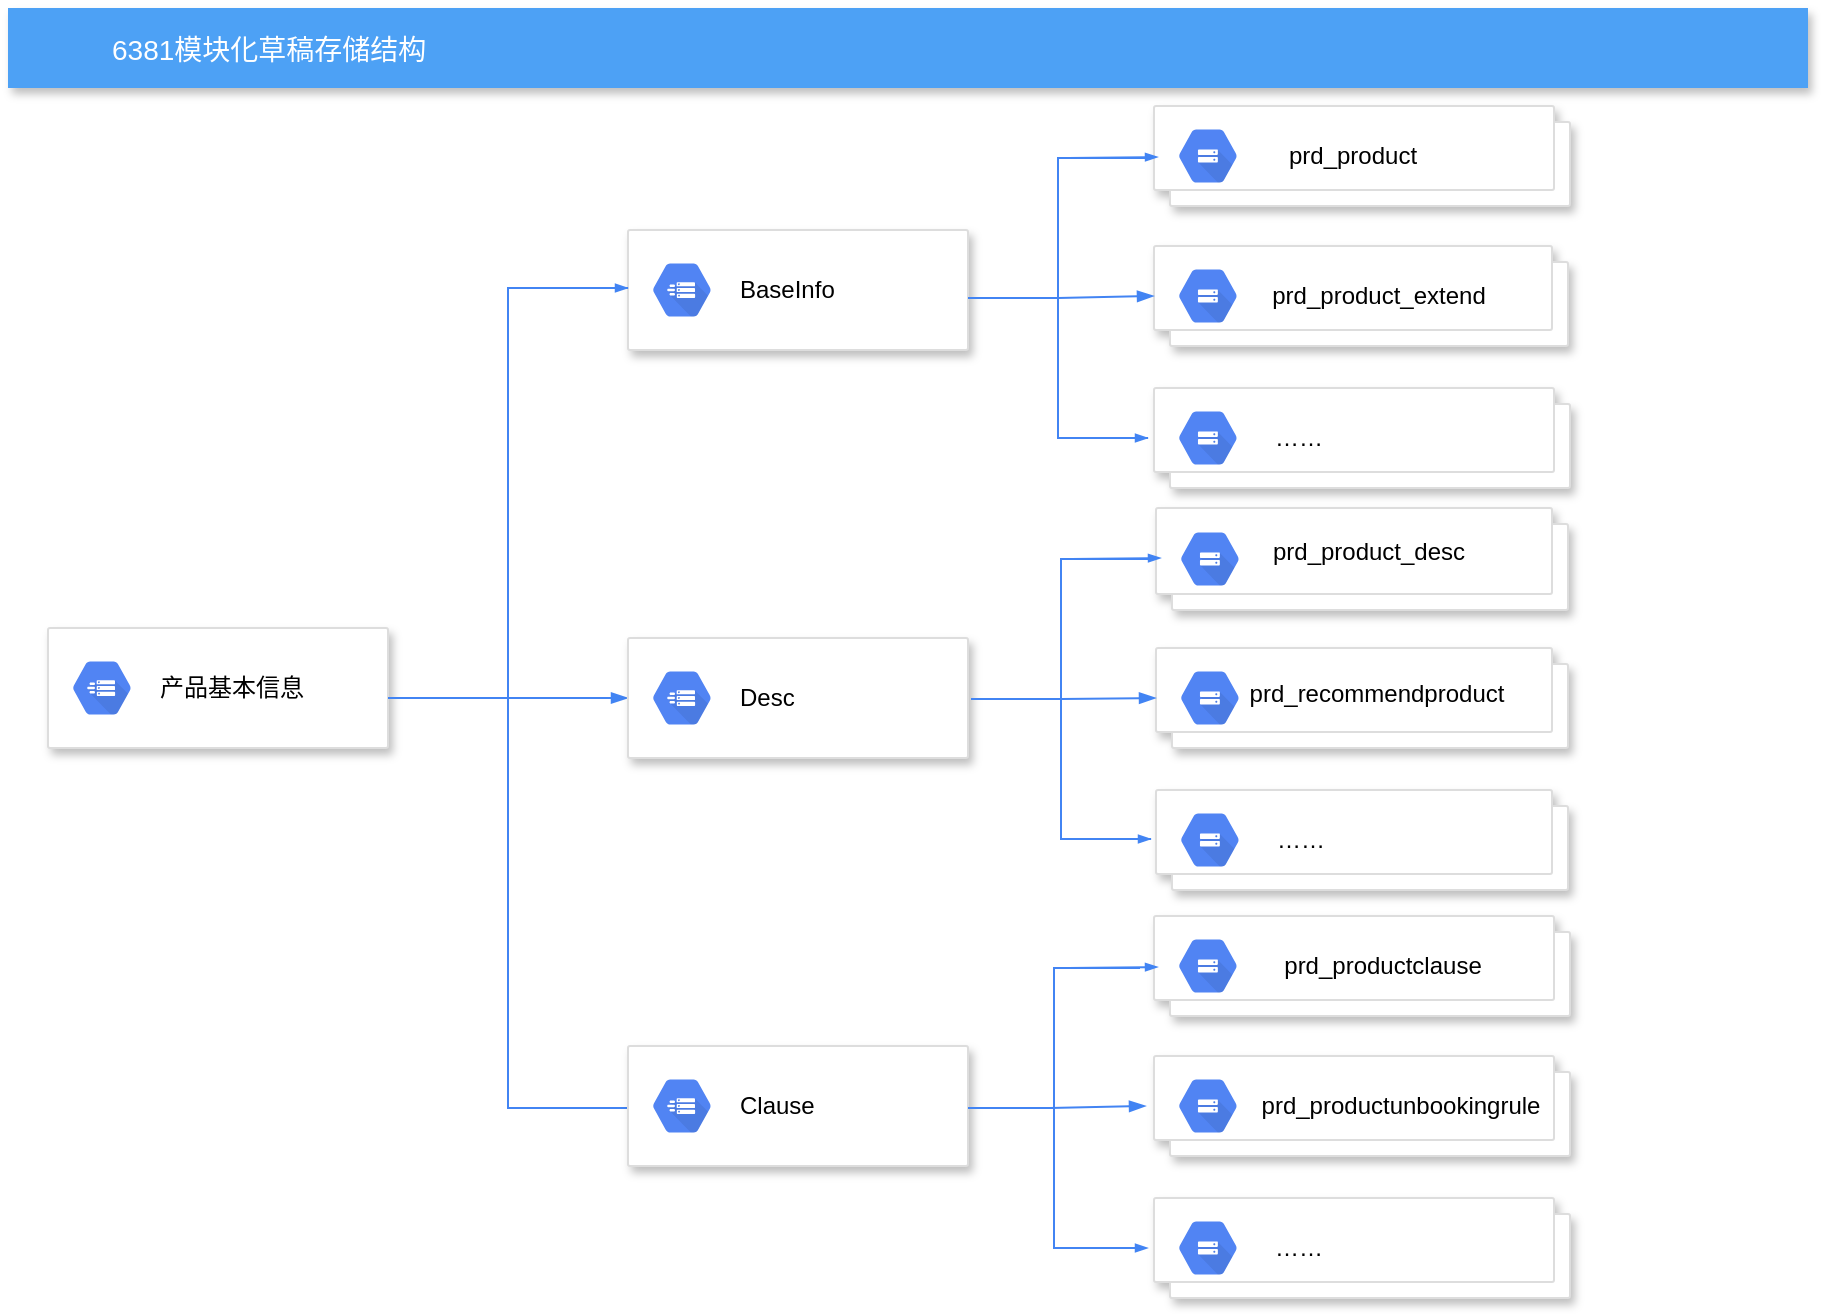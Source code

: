 <mxfile version="10.8.0" type="github"><diagram id="lGymG6Taic0nWRn3iKOK" name="Page-1"><mxGraphModel dx="1154" dy="685" grid="1" gridSize="10" guides="1" tooltips="1" connect="1" arrows="1" fold="1" page="1" pageScale="1" pageWidth="827" pageHeight="1169" math="0" shadow="0"><root><mxCell id="0"/><mxCell id="1" parent="0"/><mxCell id="Xzw5Sf6Om3aQxDZaikz_-7" value="6381模块化草稿存储结构" style="fillColor=#4DA1F5;strokeColor=none;shadow=1;gradientColor=none;fontSize=14;align=left;spacingLeft=50;fontColor=#ffffff;" vertex="1" parent="1"><mxGeometry x="10" y="160" width="900" height="40" as="geometry"/></mxCell><mxCell id="Xzw5Sf6Om3aQxDZaikz_-33" value="" style="strokeColor=#dddddd;fillColor=#ffffff;shadow=1;strokeWidth=1;rounded=1;absoluteArcSize=1;arcSize=2;" vertex="1" parent="1"><mxGeometry x="320" y="271" width="170" height="60" as="geometry"/></mxCell><mxCell id="Xzw5Sf6Om3aQxDZaikz_-34" value="&lt;font color=&quot;#000000&quot;&gt;BaseInfo&lt;/font&gt;" style="dashed=0;connectable=0;html=1;fillColor=#5184F3;strokeColor=none;shape=mxgraph.gcp2.hexIcon;prIcon=transfer_appliance;part=1;labelPosition=right;verticalLabelPosition=middle;align=left;verticalAlign=middle;spacingLeft=5;fontColor=#999999;fontSize=12;" vertex="1" parent="Xzw5Sf6Om3aQxDZaikz_-33"><mxGeometry y="0.5" width="44" height="39" relative="1" as="geometry"><mxPoint x="5" y="-19.5" as="offset"/></mxGeometry></mxCell><mxCell id="Xzw5Sf6Om3aQxDZaikz_-60" value="" style="edgeStyle=none;rounded=0;orthogonalLoop=1;jettySize=auto;html=1;strokeWidth=1;" edge="1" parent="1" target="Xzw5Sf6Om3aQxDZaikz_-58"><mxGeometry relative="1" as="geometry"><mxPoint x="320" y="505" as="sourcePoint"/></mxGeometry></mxCell><mxCell id="Xzw5Sf6Om3aQxDZaikz_-61" style="edgeStyle=none;rounded=0;orthogonalLoop=1;jettySize=auto;html=1;strokeWidth=1;" edge="1" parent="1" target="Xzw5Sf6Om3aQxDZaikz_-58"><mxGeometry relative="1" as="geometry"><mxPoint x="320" y="505" as="sourcePoint"/></mxGeometry></mxCell><mxCell id="Xzw5Sf6Om3aQxDZaikz_-39" value="" style="strokeColor=#dddddd;fillColor=#ffffff;shadow=1;strokeWidth=1;rounded=1;absoluteArcSize=1;arcSize=2;" vertex="1" parent="1"><mxGeometry x="30" y="470" width="170" height="60" as="geometry"/></mxCell><mxCell id="Xzw5Sf6Om3aQxDZaikz_-40" value="&lt;font color=&quot;#000000&quot;&gt;产品基本信息&lt;/font&gt;" style="dashed=0;connectable=0;html=1;fillColor=#5184F3;strokeColor=none;shape=mxgraph.gcp2.hexIcon;prIcon=transfer_appliance;part=1;labelPosition=right;verticalLabelPosition=middle;align=left;verticalAlign=middle;spacingLeft=5;fontColor=#999999;fontSize=12;" vertex="1" parent="Xzw5Sf6Om3aQxDZaikz_-39"><mxGeometry y="0.5" width="44" height="39" relative="1" as="geometry"><mxPoint x="5" y="-19.5" as="offset"/></mxGeometry></mxCell><mxCell id="Xzw5Sf6Om3aQxDZaikz_-47" value="" style="shape=mxgraph.gcp2.doubleRect;strokeColor=#dddddd;fillColor=#ffffff;shadow=1;strokeWidth=1;" vertex="1" parent="1"><mxGeometry x="583" y="209" width="208" height="50" as="geometry"/></mxCell><mxCell id="Xzw5Sf6Om3aQxDZaikz_-48" value="" style="dashed=0;connectable=0;html=1;fillColor=#5184F3;strokeColor=none;shape=mxgraph.gcp2.hexIcon;prIcon=cloud_storage;part=1;labelPosition=right;verticalLabelPosition=middle;align=left;verticalAlign=middle;spacingLeft=5;fontColor=#999999;fontSize=12;" vertex="1" parent="Xzw5Sf6Om3aQxDZaikz_-47"><mxGeometry y="0.5" width="44" height="39" relative="1" as="geometry"><mxPoint x="5" y="-19.5" as="offset"/></mxGeometry></mxCell><mxCell id="Xzw5Sf6Om3aQxDZaikz_-51" value="prd_product" style="text;html=1;resizable=0;autosize=1;align=center;verticalAlign=middle;points=[];fillColor=none;strokeColor=none;rounded=0;" vertex="1" parent="Xzw5Sf6Om3aQxDZaikz_-47"><mxGeometry x="59.429" y="15" width="80" height="20" as="geometry"/></mxCell><mxCell id="Xzw5Sf6Om3aQxDZaikz_-52" value="" style="shape=mxgraph.gcp2.doubleRect;strokeColor=#dddddd;fillColor=#ffffff;shadow=1;strokeWidth=1;" vertex="1" parent="1"><mxGeometry x="583" y="279" width="207" height="50" as="geometry"/></mxCell><mxCell id="Xzw5Sf6Om3aQxDZaikz_-53" value="" style="dashed=0;connectable=0;html=1;fillColor=#5184F3;strokeColor=none;shape=mxgraph.gcp2.hexIcon;prIcon=cloud_storage;part=1;labelPosition=right;verticalLabelPosition=middle;align=left;verticalAlign=middle;spacingLeft=5;fontColor=#999999;fontSize=12;" vertex="1" parent="Xzw5Sf6Om3aQxDZaikz_-52"><mxGeometry y="0.5" width="44" height="39" relative="1" as="geometry"><mxPoint x="5" y="-19.5" as="offset"/></mxGeometry></mxCell><mxCell id="Xzw5Sf6Om3aQxDZaikz_-54" value="prd_product_extend" style="text;html=1;resizable=0;autosize=1;align=center;verticalAlign=middle;points=[];fillColor=none;strokeColor=none;rounded=0;" vertex="1" parent="Xzw5Sf6Om3aQxDZaikz_-52"><mxGeometry x="51.75" y="15" width="120" height="20" as="geometry"/></mxCell><mxCell id="Xzw5Sf6Om3aQxDZaikz_-55" value="" style="shape=mxgraph.gcp2.doubleRect;strokeColor=#dddddd;fillColor=#ffffff;shadow=1;strokeWidth=1;" vertex="1" parent="1"><mxGeometry x="583" y="350" width="208" height="50" as="geometry"/></mxCell><mxCell id="Xzw5Sf6Om3aQxDZaikz_-56" value="" style="dashed=0;connectable=0;html=1;fillColor=#5184F3;strokeColor=none;shape=mxgraph.gcp2.hexIcon;prIcon=cloud_storage;part=1;labelPosition=right;verticalLabelPosition=middle;align=left;verticalAlign=middle;spacingLeft=5;fontColor=#999999;fontSize=12;" vertex="1" parent="Xzw5Sf6Om3aQxDZaikz_-55"><mxGeometry y="0.5" width="44" height="39" relative="1" as="geometry"><mxPoint x="5" y="-19.5" as="offset"/></mxGeometry></mxCell><mxCell id="Xzw5Sf6Om3aQxDZaikz_-57" value="……" style="text;html=1;resizable=0;autosize=1;align=center;verticalAlign=middle;points=[];fillColor=none;strokeColor=none;rounded=0;" vertex="1" parent="Xzw5Sf6Om3aQxDZaikz_-55"><mxGeometry x="52.0" y="15" width="40" height="20" as="geometry"/></mxCell><mxCell id="Xzw5Sf6Om3aQxDZaikz_-58" value="" style="strokeWidth=1;html=1;shape=mxgraph.flowchart.annotation_2;align=left;pointerEvents=1;fillColor=#FFFFFF;strokeColor=#4284F3;" vertex="1" parent="1"><mxGeometry x="200" y="300" width="120" height="410" as="geometry"/></mxCell><mxCell id="Xzw5Sf6Om3aQxDZaikz_-62" value="" style="edgeStyle=orthogonalEdgeStyle;fontSize=12;html=1;endArrow=blockThin;endFill=1;rounded=0;strokeWidth=1;dashed=0;strokeColor=#4284F3;" edge="1" parent="1"><mxGeometry width="100" relative="1" as="geometry"><mxPoint x="260" y="505" as="sourcePoint"/><mxPoint x="320" y="505" as="targetPoint"/></mxGeometry></mxCell><mxCell id="Xzw5Sf6Om3aQxDZaikz_-63" value="" style="edgeStyle=orthogonalEdgeStyle;fontSize=12;html=1;endArrow=blockThin;endFill=1;rounded=0;strokeWidth=1;endSize=4;startSize=4;dashed=0;strokeColor=#4284F3;" edge="1" parent="1"><mxGeometry width="100" relative="1" as="geometry"><mxPoint x="260" y="300" as="sourcePoint"/><mxPoint x="320" y="300" as="targetPoint"/></mxGeometry></mxCell><mxCell id="Xzw5Sf6Om3aQxDZaikz_-64" value="" style="strokeWidth=1;html=1;shape=mxgraph.flowchart.annotation_2;align=left;pointerEvents=1;fillColor=#FFFFFF;strokeColor=#4284F3;" vertex="1" parent="1"><mxGeometry x="490" y="235" width="90" height="140" as="geometry"/></mxCell><mxCell id="Xzw5Sf6Om3aQxDZaikz_-65" value="" style="fontSize=12;html=1;endArrow=blockThin;endFill=1;rounded=0;strokeWidth=1;dashed=0;strokeColor=#4284F3;entryX=0;entryY=0.5;entryDx=0;entryDy=0;" edge="1" parent="1" target="Xzw5Sf6Om3aQxDZaikz_-52"><mxGeometry width="100" relative="1" as="geometry"><mxPoint x="535" y="305" as="sourcePoint"/><mxPoint x="580" y="305" as="targetPoint"/></mxGeometry></mxCell><mxCell id="Xzw5Sf6Om3aQxDZaikz_-66" value="" style="edgeStyle=orthogonalEdgeStyle;fontSize=12;html=1;endArrow=blockThin;endFill=1;rounded=0;strokeWidth=1;endSize=4;startSize=4;dashed=0;strokeColor=#4284F3;" edge="1" parent="1"><mxGeometry width="100" relative="1" as="geometry"><mxPoint x="540" y="375" as="sourcePoint"/><mxPoint x="580" y="375" as="targetPoint"/></mxGeometry></mxCell><mxCell id="Xzw5Sf6Om3aQxDZaikz_-67" value="" style="fontSize=12;html=1;endArrow=blockThin;endFill=1;rounded=0;strokeWidth=1;endSize=4;startSize=4;dashed=0;strokeColor=#4284F3;" edge="1" parent="1"><mxGeometry width="100" relative="1" as="geometry"><mxPoint x="540" y="235" as="sourcePoint"/><mxPoint x="585" y="234.5" as="targetPoint"/></mxGeometry></mxCell><mxCell id="Xzw5Sf6Om3aQxDZaikz_-68" value="" style="strokeColor=#dddddd;fillColor=#ffffff;shadow=1;strokeWidth=1;rounded=1;absoluteArcSize=1;arcSize=2;" vertex="1" parent="1"><mxGeometry x="320" y="475" width="170" height="60" as="geometry"/></mxCell><mxCell id="Xzw5Sf6Om3aQxDZaikz_-69" value="&lt;font color=&quot;#000000&quot;&gt;Desc&lt;/font&gt;" style="dashed=0;connectable=0;html=1;fillColor=#5184F3;strokeColor=none;shape=mxgraph.gcp2.hexIcon;prIcon=transfer_appliance;part=1;labelPosition=right;verticalLabelPosition=middle;align=left;verticalAlign=middle;spacingLeft=5;fontColor=#999999;fontSize=12;" vertex="1" parent="Xzw5Sf6Om3aQxDZaikz_-68"><mxGeometry y="0.5" width="44" height="39" relative="1" as="geometry"><mxPoint x="5" y="-19.5" as="offset"/></mxGeometry></mxCell><mxCell id="Xzw5Sf6Om3aQxDZaikz_-70" value="" style="shape=mxgraph.gcp2.doubleRect;strokeColor=#dddddd;fillColor=#ffffff;shadow=1;strokeWidth=1;" vertex="1" parent="1"><mxGeometry x="584" y="410" width="206" height="51" as="geometry"/></mxCell><mxCell id="Xzw5Sf6Om3aQxDZaikz_-71" value="" style="dashed=0;connectable=0;html=1;fillColor=#5184F3;strokeColor=none;shape=mxgraph.gcp2.hexIcon;prIcon=cloud_storage;part=1;labelPosition=right;verticalLabelPosition=middle;align=left;verticalAlign=middle;spacingLeft=5;fontColor=#999999;fontSize=12;" vertex="1" parent="Xzw5Sf6Om3aQxDZaikz_-70"><mxGeometry y="0.5" width="44" height="39" relative="1" as="geometry"><mxPoint x="5" y="-19.5" as="offset"/></mxGeometry></mxCell><mxCell id="Xzw5Sf6Om3aQxDZaikz_-72" value="prd_product_desc" style="text;html=1;resizable=0;autosize=1;align=center;verticalAlign=middle;points=[];fillColor=none;strokeColor=none;rounded=0;" vertex="1" parent="Xzw5Sf6Om3aQxDZaikz_-70"><mxGeometry x="50.846" y="12.24" width="110" height="20" as="geometry"/></mxCell><mxCell id="Xzw5Sf6Om3aQxDZaikz_-73" value="" style="shape=mxgraph.gcp2.doubleRect;strokeColor=#dddddd;fillColor=#ffffff;shadow=1;strokeWidth=1;" vertex="1" parent="1"><mxGeometry x="584" y="480" width="206" height="50" as="geometry"/></mxCell><mxCell id="Xzw5Sf6Om3aQxDZaikz_-74" value="" style="dashed=0;connectable=0;html=1;fillColor=#5184F3;strokeColor=none;shape=mxgraph.gcp2.hexIcon;prIcon=cloud_storage;part=1;labelPosition=right;verticalLabelPosition=middle;align=left;verticalAlign=middle;spacingLeft=5;fontColor=#999999;fontSize=12;" vertex="1" parent="Xzw5Sf6Om3aQxDZaikz_-73"><mxGeometry y="0.5" width="44" height="39" relative="1" as="geometry"><mxPoint x="5" y="-19.5" as="offset"/></mxGeometry></mxCell><mxCell id="Xzw5Sf6Om3aQxDZaikz_-75" value="prd_recommendproduct" style="text;html=1;resizable=0;autosize=1;align=center;verticalAlign=middle;points=[];fillColor=none;strokeColor=none;rounded=0;" vertex="1" parent="Xzw5Sf6Om3aQxDZaikz_-73"><mxGeometry x="40.086" y="13" width="140" height="20" as="geometry"/></mxCell><mxCell id="Xzw5Sf6Om3aQxDZaikz_-76" value="" style="shape=mxgraph.gcp2.doubleRect;strokeColor=#dddddd;fillColor=#ffffff;shadow=1;strokeWidth=1;" vertex="1" parent="1"><mxGeometry x="584" y="551" width="206" height="50" as="geometry"/></mxCell><mxCell id="Xzw5Sf6Om3aQxDZaikz_-77" value="" style="dashed=0;connectable=0;html=1;fillColor=#5184F3;strokeColor=none;shape=mxgraph.gcp2.hexIcon;prIcon=cloud_storage;part=1;labelPosition=right;verticalLabelPosition=middle;align=left;verticalAlign=middle;spacingLeft=5;fontColor=#999999;fontSize=12;" vertex="1" parent="Xzw5Sf6Om3aQxDZaikz_-76"><mxGeometry y="0.5" width="44" height="39" relative="1" as="geometry"><mxPoint x="5" y="-19.5" as="offset"/></mxGeometry></mxCell><mxCell id="Xzw5Sf6Om3aQxDZaikz_-78" value="……" style="text;html=1;resizable=0;autosize=1;align=center;verticalAlign=middle;points=[];fillColor=none;strokeColor=none;rounded=0;" vertex="1" parent="Xzw5Sf6Om3aQxDZaikz_-76"><mxGeometry x="51.5" y="15" width="40" height="20" as="geometry"/></mxCell><mxCell id="Xzw5Sf6Om3aQxDZaikz_-79" value="" style="strokeWidth=1;html=1;shape=mxgraph.flowchart.annotation_2;align=left;pointerEvents=1;fillColor=#FFFFFF;strokeColor=#4284F3;" vertex="1" parent="1"><mxGeometry x="491.5" y="435.5" width="90" height="140" as="geometry"/></mxCell><mxCell id="Xzw5Sf6Om3aQxDZaikz_-80" value="" style="fontSize=12;html=1;endArrow=blockThin;endFill=1;rounded=0;strokeWidth=1;dashed=0;strokeColor=#4284F3;entryX=0;entryY=0.5;entryDx=0;entryDy=0;" edge="1" parent="1" target="Xzw5Sf6Om3aQxDZaikz_-73"><mxGeometry width="100" relative="1" as="geometry"><mxPoint x="536.5" y="505.5" as="sourcePoint"/><mxPoint x="581.5" y="505.5" as="targetPoint"/></mxGeometry></mxCell><mxCell id="Xzw5Sf6Om3aQxDZaikz_-81" value="" style="edgeStyle=orthogonalEdgeStyle;fontSize=12;html=1;endArrow=blockThin;endFill=1;rounded=0;strokeWidth=1;endSize=4;startSize=4;dashed=0;strokeColor=#4284F3;" edge="1" parent="1"><mxGeometry width="100" relative="1" as="geometry"><mxPoint x="541.5" y="575.5" as="sourcePoint"/><mxPoint x="581.5" y="575.5" as="targetPoint"/></mxGeometry></mxCell><mxCell id="Xzw5Sf6Om3aQxDZaikz_-82" value="" style="fontSize=12;html=1;endArrow=blockThin;endFill=1;rounded=0;strokeWidth=1;endSize=4;startSize=4;dashed=0;strokeColor=#4284F3;" edge="1" parent="1"><mxGeometry width="100" relative="1" as="geometry"><mxPoint x="541.5" y="435.5" as="sourcePoint"/><mxPoint x="586.5" y="435" as="targetPoint"/></mxGeometry></mxCell><mxCell id="Xzw5Sf6Om3aQxDZaikz_-96" value="" style="strokeColor=#dddddd;fillColor=#ffffff;shadow=1;strokeWidth=1;rounded=1;absoluteArcSize=1;arcSize=2;" vertex="1" parent="1"><mxGeometry x="320" y="679" width="170" height="60" as="geometry"/></mxCell><mxCell id="Xzw5Sf6Om3aQxDZaikz_-97" value="&lt;font color=&quot;#000000&quot;&gt;Clause&lt;/font&gt;" style="dashed=0;connectable=0;html=1;fillColor=#5184F3;strokeColor=none;shape=mxgraph.gcp2.hexIcon;prIcon=transfer_appliance;part=1;labelPosition=right;verticalLabelPosition=middle;align=left;verticalAlign=middle;spacingLeft=5;fontColor=#999999;fontSize=12;" vertex="1" parent="Xzw5Sf6Om3aQxDZaikz_-96"><mxGeometry y="0.5" width="44" height="39" relative="1" as="geometry"><mxPoint x="5" y="-19.5" as="offset"/></mxGeometry></mxCell><mxCell id="Xzw5Sf6Om3aQxDZaikz_-98" value="" style="shape=mxgraph.gcp2.doubleRect;strokeColor=#dddddd;fillColor=#ffffff;shadow=1;strokeWidth=1;" vertex="1" parent="1"><mxGeometry x="583" y="614" width="208" height="50" as="geometry"/></mxCell><mxCell id="Xzw5Sf6Om3aQxDZaikz_-99" value="" style="dashed=0;connectable=0;html=1;fillColor=#5184F3;strokeColor=none;shape=mxgraph.gcp2.hexIcon;prIcon=cloud_storage;part=1;labelPosition=right;verticalLabelPosition=middle;align=left;verticalAlign=middle;spacingLeft=5;fontColor=#999999;fontSize=12;" vertex="1" parent="Xzw5Sf6Om3aQxDZaikz_-98"><mxGeometry y="0.5" width="44" height="39" relative="1" as="geometry"><mxPoint x="5" y="-19.5" as="offset"/></mxGeometry></mxCell><mxCell id="Xzw5Sf6Om3aQxDZaikz_-100" value="prd_productclause" style="text;html=1;resizable=0;autosize=1;align=center;verticalAlign=middle;points=[];fillColor=none;strokeColor=none;rounded=0;" vertex="1" parent="Xzw5Sf6Om3aQxDZaikz_-98"><mxGeometry x="59.429" y="15" width="110" height="20" as="geometry"/></mxCell><mxCell id="Xzw5Sf6Om3aQxDZaikz_-101" value="" style="shape=mxgraph.gcp2.doubleRect;strokeColor=#dddddd;fillColor=#ffffff;shadow=1;strokeWidth=1;" vertex="1" parent="1"><mxGeometry x="583" y="684" width="208" height="50" as="geometry"/></mxCell><mxCell id="Xzw5Sf6Om3aQxDZaikz_-102" value="" style="dashed=0;connectable=0;html=1;fillColor=#5184F3;strokeColor=none;shape=mxgraph.gcp2.hexIcon;prIcon=cloud_storage;part=1;labelPosition=right;verticalLabelPosition=middle;align=left;verticalAlign=middle;spacingLeft=5;fontColor=#999999;fontSize=12;" vertex="1" parent="Xzw5Sf6Om3aQxDZaikz_-101"><mxGeometry y="0.5" width="44" height="39" relative="1" as="geometry"><mxPoint x="5" y="-19.5" as="offset"/></mxGeometry></mxCell><mxCell id="Xzw5Sf6Om3aQxDZaikz_-103" value="prd_productunbookingrule" style="text;html=1;resizable=0;autosize=1;align=center;verticalAlign=middle;points=[];fillColor=none;strokeColor=none;rounded=0;" vertex="1" parent="Xzw5Sf6Om3aQxDZaikz_-101"><mxGeometry x="48" y="15" width="150" height="20" as="geometry"/></mxCell><mxCell id="Xzw5Sf6Om3aQxDZaikz_-104" value="" style="shape=mxgraph.gcp2.doubleRect;strokeColor=#dddddd;fillColor=#ffffff;shadow=1;strokeWidth=1;" vertex="1" parent="1"><mxGeometry x="583" y="755" width="208" height="50" as="geometry"/></mxCell><mxCell id="Xzw5Sf6Om3aQxDZaikz_-105" value="" style="dashed=0;connectable=0;html=1;fillColor=#5184F3;strokeColor=none;shape=mxgraph.gcp2.hexIcon;prIcon=cloud_storage;part=1;labelPosition=right;verticalLabelPosition=middle;align=left;verticalAlign=middle;spacingLeft=5;fontColor=#999999;fontSize=12;" vertex="1" parent="Xzw5Sf6Om3aQxDZaikz_-104"><mxGeometry y="0.5" width="44" height="39" relative="1" as="geometry"><mxPoint x="5" y="-19.5" as="offset"/></mxGeometry></mxCell><mxCell id="Xzw5Sf6Om3aQxDZaikz_-106" value="……" style="text;html=1;resizable=0;autosize=1;align=center;verticalAlign=middle;points=[];fillColor=none;strokeColor=none;rounded=0;" vertex="1" parent="Xzw5Sf6Om3aQxDZaikz_-104"><mxGeometry x="52.0" y="15" width="40" height="20" as="geometry"/></mxCell><mxCell id="Xzw5Sf6Om3aQxDZaikz_-107" value="" style="strokeWidth=1;html=1;shape=mxgraph.flowchart.annotation_2;align=left;pointerEvents=1;fillColor=#FFFFFF;strokeColor=#4284F3;" vertex="1" parent="1"><mxGeometry x="490" y="640" width="86" height="140" as="geometry"/></mxCell><mxCell id="Xzw5Sf6Om3aQxDZaikz_-108" value="" style="fontSize=12;html=1;endArrow=blockThin;endFill=1;rounded=0;strokeWidth=1;dashed=0;strokeColor=#4284F3;entryX=0;entryY=0.5;entryDx=0;entryDy=0;" edge="1" parent="1"><mxGeometry width="100" relative="1" as="geometry"><mxPoint x="531" y="710" as="sourcePoint"/><mxPoint x="579" y="709" as="targetPoint"/></mxGeometry></mxCell><mxCell id="Xzw5Sf6Om3aQxDZaikz_-109" value="" style="edgeStyle=orthogonalEdgeStyle;fontSize=12;html=1;endArrow=blockThin;endFill=1;rounded=0;strokeWidth=1;endSize=4;startSize=4;dashed=0;strokeColor=#4284F3;" edge="1" parent="1"><mxGeometry width="100" relative="1" as="geometry"><mxPoint x="540" y="780" as="sourcePoint"/><mxPoint x="580" y="780" as="targetPoint"/></mxGeometry></mxCell><mxCell id="Xzw5Sf6Om3aQxDZaikz_-110" value="" style="fontSize=12;html=1;endArrow=blockThin;endFill=1;rounded=0;strokeWidth=1;endSize=4;startSize=4;dashed=0;strokeColor=#4284F3;" edge="1" parent="1"><mxGeometry width="100" relative="1" as="geometry"><mxPoint x="540" y="640" as="sourcePoint"/><mxPoint x="585" y="639.5" as="targetPoint"/></mxGeometry></mxCell></root></mxGraphModel></diagram></mxfile>